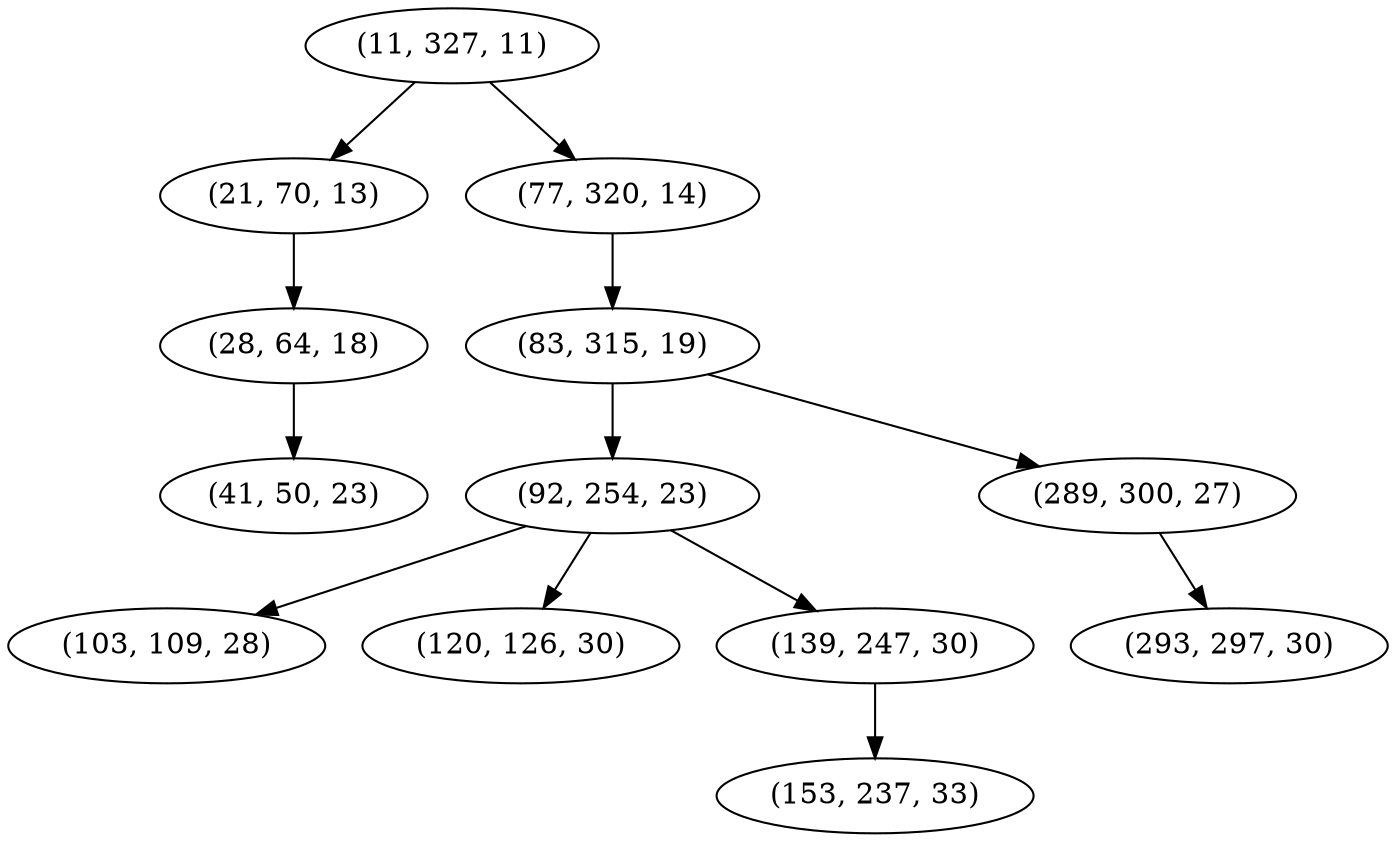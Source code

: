 digraph tree {
    "(11, 327, 11)";
    "(21, 70, 13)";
    "(28, 64, 18)";
    "(41, 50, 23)";
    "(77, 320, 14)";
    "(83, 315, 19)";
    "(92, 254, 23)";
    "(103, 109, 28)";
    "(120, 126, 30)";
    "(139, 247, 30)";
    "(153, 237, 33)";
    "(289, 300, 27)";
    "(293, 297, 30)";
    "(11, 327, 11)" -> "(21, 70, 13)";
    "(11, 327, 11)" -> "(77, 320, 14)";
    "(21, 70, 13)" -> "(28, 64, 18)";
    "(28, 64, 18)" -> "(41, 50, 23)";
    "(77, 320, 14)" -> "(83, 315, 19)";
    "(83, 315, 19)" -> "(92, 254, 23)";
    "(83, 315, 19)" -> "(289, 300, 27)";
    "(92, 254, 23)" -> "(103, 109, 28)";
    "(92, 254, 23)" -> "(120, 126, 30)";
    "(92, 254, 23)" -> "(139, 247, 30)";
    "(139, 247, 30)" -> "(153, 237, 33)";
    "(289, 300, 27)" -> "(293, 297, 30)";
}
